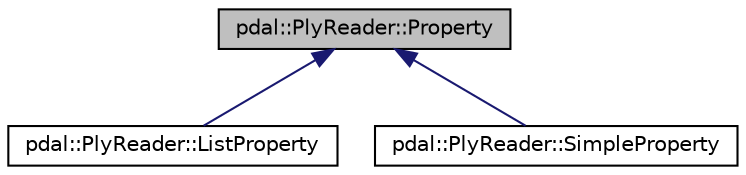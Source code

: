 digraph "pdal::PlyReader::Property"
{
  edge [fontname="Helvetica",fontsize="10",labelfontname="Helvetica",labelfontsize="10"];
  node [fontname="Helvetica",fontsize="10",shape=record];
  Node1 [label="pdal::PlyReader::Property",height=0.2,width=0.4,color="black", fillcolor="grey75", style="filled", fontcolor="black"];
  Node1 -> Node2 [dir="back",color="midnightblue",fontsize="10",style="solid",fontname="Helvetica"];
  Node2 [label="pdal::PlyReader::ListProperty",height=0.2,width=0.4,color="black", fillcolor="white", style="filled",URL="$structpdal_1_1PlyReader_1_1ListProperty.html"];
  Node1 -> Node3 [dir="back",color="midnightblue",fontsize="10",style="solid",fontname="Helvetica"];
  Node3 [label="pdal::PlyReader::SimpleProperty",height=0.2,width=0.4,color="black", fillcolor="white", style="filled",URL="$structpdal_1_1PlyReader_1_1SimpleProperty.html"];
}
